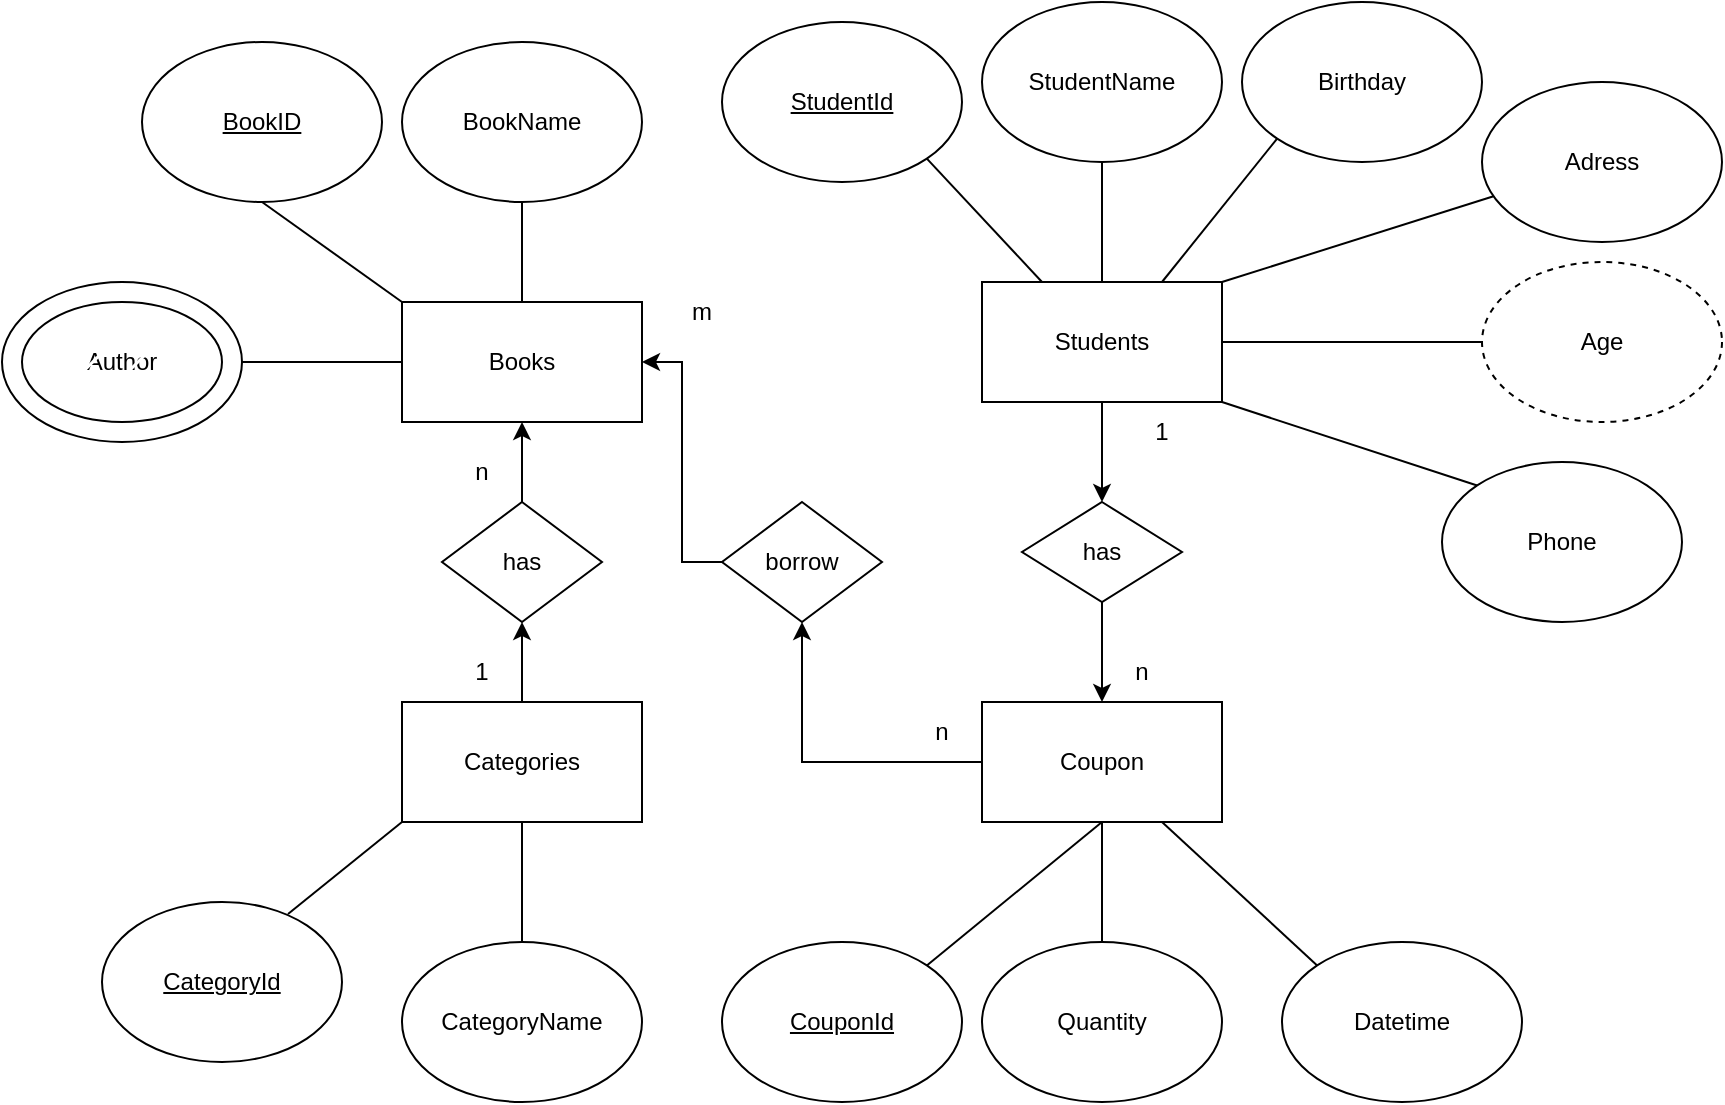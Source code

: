 <mxfile version="22.1.2" type="device">
  <diagram name="Page-1" id="R1XeYjZdsowj-hHaqlZQ">
    <mxGraphModel dx="2268" dy="828" grid="1" gridSize="10" guides="1" tooltips="1" connect="1" arrows="1" fold="1" page="1" pageScale="1" pageWidth="850" pageHeight="1100" math="0" shadow="0">
      <root>
        <object label="" id="0">
          <mxCell />
        </object>
        <mxCell id="1" parent="0" />
        <mxCell id="ojSTuPoZAaZ2HVn4-64J-1" value="&lt;u&gt;BookID&lt;/u&gt;" style="ellipse;whiteSpace=wrap;html=1;" parent="1" vertex="1">
          <mxGeometry x="-290" y="320" width="120" height="80" as="geometry" />
        </mxCell>
        <mxCell id="ojSTuPoZAaZ2HVn4-64J-2" value="Books" style="rounded=0;whiteSpace=wrap;html=1;" parent="1" vertex="1">
          <mxGeometry x="-160" y="450" width="120" height="60" as="geometry" />
        </mxCell>
        <mxCell id="KVNytuYXQ8SgOfCpywKo-3" style="edgeStyle=orthogonalEdgeStyle;rounded=0;orthogonalLoop=1;jettySize=auto;html=1;" edge="1" parent="1" source="ojSTuPoZAaZ2HVn4-64J-3" target="ojSTuPoZAaZ2HVn4-64J-25">
          <mxGeometry relative="1" as="geometry" />
        </mxCell>
        <mxCell id="ojSTuPoZAaZ2HVn4-64J-3" value="Students" style="rounded=0;whiteSpace=wrap;html=1;" parent="1" vertex="1">
          <mxGeometry x="130" y="440" width="120" height="60" as="geometry" />
        </mxCell>
        <mxCell id="KVNytuYXQ8SgOfCpywKo-8" style="edgeStyle=orthogonalEdgeStyle;rounded=0;orthogonalLoop=1;jettySize=auto;html=1;entryX=0.5;entryY=1;entryDx=0;entryDy=0;" edge="1" parent="1" source="ojSTuPoZAaZ2HVn4-64J-4" target="ojSTuPoZAaZ2HVn4-64J-24">
          <mxGeometry relative="1" as="geometry" />
        </mxCell>
        <mxCell id="ojSTuPoZAaZ2HVn4-64J-4" value="Coupon" style="rounded=0;whiteSpace=wrap;html=1;" parent="1" vertex="1">
          <mxGeometry x="130" y="650" width="120" height="60" as="geometry" />
        </mxCell>
        <mxCell id="ojSTuPoZAaZ2HVn4-64J-35" style="edgeStyle=orthogonalEdgeStyle;rounded=0;orthogonalLoop=1;jettySize=auto;html=1;entryX=0.5;entryY=1;entryDx=0;entryDy=0;" parent="1" source="ojSTuPoZAaZ2HVn4-64J-5" target="ojSTuPoZAaZ2HVn4-64J-31" edge="1">
          <mxGeometry relative="1" as="geometry" />
        </mxCell>
        <mxCell id="ojSTuPoZAaZ2HVn4-64J-5" value="Categories" style="rounded=0;whiteSpace=wrap;html=1;" parent="1" vertex="1">
          <mxGeometry x="-160" y="650" width="120" height="60" as="geometry" />
        </mxCell>
        <mxCell id="ojSTuPoZAaZ2HVn4-64J-6" value="&lt;u&gt;CategoryId&lt;/u&gt;" style="ellipse;whiteSpace=wrap;html=1;" parent="1" vertex="1">
          <mxGeometry x="-310" y="750" width="120" height="80" as="geometry" />
        </mxCell>
        <mxCell id="ojSTuPoZAaZ2HVn4-64J-7" value="CategoryName" style="ellipse;whiteSpace=wrap;html=1;" parent="1" vertex="1">
          <mxGeometry x="-160" y="770" width="120" height="80" as="geometry" />
        </mxCell>
        <mxCell id="ojSTuPoZAaZ2HVn4-64J-8" value="BookName" style="ellipse;whiteSpace=wrap;html=1;" parent="1" vertex="1">
          <mxGeometry x="-160" y="320" width="120" height="80" as="geometry" />
        </mxCell>
        <mxCell id="ojSTuPoZAaZ2HVn4-64J-9" value="&lt;u&gt;StudentId&lt;/u&gt;" style="ellipse;whiteSpace=wrap;html=1;" parent="1" vertex="1">
          <mxGeometry y="310" width="120" height="80" as="geometry" />
        </mxCell>
        <mxCell id="ojSTuPoZAaZ2HVn4-64J-10" value="StudentName" style="ellipse;whiteSpace=wrap;html=1;" parent="1" vertex="1">
          <mxGeometry x="130" y="300" width="120" height="80" as="geometry" />
        </mxCell>
        <mxCell id="ojSTuPoZAaZ2HVn4-64J-12" value="Birthday" style="ellipse;whiteSpace=wrap;html=1;" parent="1" vertex="1">
          <mxGeometry x="260" y="300" width="120" height="80" as="geometry" />
        </mxCell>
        <mxCell id="ojSTuPoZAaZ2HVn4-64J-13" value="Age" style="ellipse;whiteSpace=wrap;html=1;dashed=1;" parent="1" vertex="1">
          <mxGeometry x="380" y="430" width="120" height="80" as="geometry" />
        </mxCell>
        <mxCell id="ojSTuPoZAaZ2HVn4-64J-14" value="" style="endArrow=none;html=1;rounded=0;entryX=0;entryY=1;entryDx=0;entryDy=0;exitX=0.75;exitY=0;exitDx=0;exitDy=0;" parent="1" source="ojSTuPoZAaZ2HVn4-64J-3" target="ojSTuPoZAaZ2HVn4-64J-12" edge="1">
          <mxGeometry width="50" height="50" relative="1" as="geometry">
            <mxPoint x="260" y="480" as="sourcePoint" />
            <mxPoint x="310" y="430" as="targetPoint" />
          </mxGeometry>
        </mxCell>
        <mxCell id="ojSTuPoZAaZ2HVn4-64J-15" value="" style="endArrow=none;html=1;rounded=0;entryX=0;entryY=0.5;entryDx=0;entryDy=0;exitX=1;exitY=0.5;exitDx=0;exitDy=0;" parent="1" source="ojSTuPoZAaZ2HVn4-64J-3" target="ojSTuPoZAaZ2HVn4-64J-13" edge="1">
          <mxGeometry width="50" height="50" relative="1" as="geometry">
            <mxPoint x="250" y="560" as="sourcePoint" />
            <mxPoint x="300" y="510" as="targetPoint" />
          </mxGeometry>
        </mxCell>
        <mxCell id="ojSTuPoZAaZ2HVn4-64J-16" value="" style="endArrow=none;html=1;rounded=0;entryX=0.5;entryY=1;entryDx=0;entryDy=0;exitX=0.5;exitY=0;exitDx=0;exitDy=0;" parent="1" source="ojSTuPoZAaZ2HVn4-64J-3" target="ojSTuPoZAaZ2HVn4-64J-10" edge="1">
          <mxGeometry width="50" height="50" relative="1" as="geometry">
            <mxPoint x="60" y="510" as="sourcePoint" />
            <mxPoint x="110" y="460" as="targetPoint" />
          </mxGeometry>
        </mxCell>
        <mxCell id="ojSTuPoZAaZ2HVn4-64J-17" value="" style="endArrow=none;html=1;rounded=0;entryX=1;entryY=1;entryDx=0;entryDy=0;exitX=0.25;exitY=0;exitDx=0;exitDy=0;" parent="1" source="ojSTuPoZAaZ2HVn4-64J-3" target="ojSTuPoZAaZ2HVn4-64J-9" edge="1">
          <mxGeometry width="50" height="50" relative="1" as="geometry">
            <mxPoint x="190" y="440" as="sourcePoint" />
            <mxPoint x="110" y="450" as="targetPoint" />
          </mxGeometry>
        </mxCell>
        <mxCell id="ojSTuPoZAaZ2HVn4-64J-18" value="" style="endArrow=none;html=1;rounded=0;entryX=0;entryY=0;entryDx=0;entryDy=0;exitX=0.5;exitY=1;exitDx=0;exitDy=0;" parent="1" source="ojSTuPoZAaZ2HVn4-64J-1" target="ojSTuPoZAaZ2HVn4-64J-2" edge="1">
          <mxGeometry width="50" height="50" relative="1" as="geometry">
            <mxPoint x="-300" y="480" as="sourcePoint" />
            <mxPoint x="-250" y="430" as="targetPoint" />
          </mxGeometry>
        </mxCell>
        <mxCell id="ojSTuPoZAaZ2HVn4-64J-19" value="" style="endArrow=none;html=1;rounded=0;entryX=0.5;entryY=1;entryDx=0;entryDy=0;exitX=0.5;exitY=0;exitDx=0;exitDy=0;" parent="1" source="ojSTuPoZAaZ2HVn4-64J-2" target="ojSTuPoZAaZ2HVn4-64J-8" edge="1">
          <mxGeometry width="50" height="50" relative="1" as="geometry">
            <mxPoint x="-320" y="530" as="sourcePoint" />
            <mxPoint x="-270" y="480" as="targetPoint" />
          </mxGeometry>
        </mxCell>
        <mxCell id="ojSTuPoZAaZ2HVn4-64J-20" value="" style="endArrow=none;html=1;rounded=0;entryX=0.5;entryY=1;entryDx=0;entryDy=0;exitX=0.5;exitY=0;exitDx=0;exitDy=0;" parent="1" source="ojSTuPoZAaZ2HVn4-64J-7" target="ojSTuPoZAaZ2HVn4-64J-5" edge="1">
          <mxGeometry width="50" height="50" relative="1" as="geometry">
            <mxPoint x="-160" y="760" as="sourcePoint" />
            <mxPoint x="-110" y="710" as="targetPoint" />
          </mxGeometry>
        </mxCell>
        <mxCell id="ojSTuPoZAaZ2HVn4-64J-21" value="" style="endArrow=none;html=1;rounded=0;entryX=0;entryY=1;entryDx=0;entryDy=0;exitX=0.775;exitY=0.075;exitDx=0;exitDy=0;exitPerimeter=0;" parent="1" source="ojSTuPoZAaZ2HVn4-64J-6" target="ojSTuPoZAaZ2HVn4-64J-5" edge="1">
          <mxGeometry width="50" height="50" relative="1" as="geometry">
            <mxPoint x="-310" y="740" as="sourcePoint" />
            <mxPoint x="-260" y="690" as="targetPoint" />
          </mxGeometry>
        </mxCell>
        <mxCell id="ojSTuPoZAaZ2HVn4-64J-22" value="&lt;u&gt;CouponId&lt;/u&gt;" style="ellipse;whiteSpace=wrap;html=1;" parent="1" vertex="1">
          <mxGeometry y="770" width="120" height="80" as="geometry" />
        </mxCell>
        <mxCell id="ojSTuPoZAaZ2HVn4-64J-23" value="Quantity" style="ellipse;whiteSpace=wrap;html=1;" parent="1" vertex="1">
          <mxGeometry x="130" y="770" width="120" height="80" as="geometry" />
        </mxCell>
        <mxCell id="KVNytuYXQ8SgOfCpywKo-9" style="edgeStyle=orthogonalEdgeStyle;rounded=0;orthogonalLoop=1;jettySize=auto;html=1;entryX=1;entryY=0.5;entryDx=0;entryDy=0;" edge="1" parent="1" source="ojSTuPoZAaZ2HVn4-64J-24" target="ojSTuPoZAaZ2HVn4-64J-2">
          <mxGeometry relative="1" as="geometry" />
        </mxCell>
        <mxCell id="ojSTuPoZAaZ2HVn4-64J-24" value="borrow" style="rhombus;whiteSpace=wrap;html=1;" parent="1" vertex="1">
          <mxGeometry y="550" width="80" height="60" as="geometry" />
        </mxCell>
        <mxCell id="KVNytuYXQ8SgOfCpywKo-4" style="edgeStyle=orthogonalEdgeStyle;rounded=0;orthogonalLoop=1;jettySize=auto;html=1;entryX=0.5;entryY=0;entryDx=0;entryDy=0;" edge="1" parent="1" source="ojSTuPoZAaZ2HVn4-64J-25" target="ojSTuPoZAaZ2HVn4-64J-4">
          <mxGeometry relative="1" as="geometry" />
        </mxCell>
        <mxCell id="ojSTuPoZAaZ2HVn4-64J-25" value="has" style="rhombus;whiteSpace=wrap;html=1;" parent="1" vertex="1">
          <mxGeometry x="150" y="550" width="80" height="50" as="geometry" />
        </mxCell>
        <mxCell id="ojSTuPoZAaZ2HVn4-64J-33" style="edgeStyle=orthogonalEdgeStyle;rounded=0;orthogonalLoop=1;jettySize=auto;html=1;entryX=0.5;entryY=1;entryDx=0;entryDy=0;" parent="1" source="ojSTuPoZAaZ2HVn4-64J-31" target="ojSTuPoZAaZ2HVn4-64J-2" edge="1">
          <mxGeometry relative="1" as="geometry" />
        </mxCell>
        <mxCell id="ojSTuPoZAaZ2HVn4-64J-31" value="has" style="rhombus;whiteSpace=wrap;html=1;" parent="1" vertex="1">
          <mxGeometry x="-140" y="550" width="80" height="60" as="geometry" />
        </mxCell>
        <mxCell id="ojSTuPoZAaZ2HVn4-64J-36" value="Datetime" style="ellipse;whiteSpace=wrap;html=1;" parent="1" vertex="1">
          <mxGeometry x="280" y="770" width="120" height="80" as="geometry" />
        </mxCell>
        <mxCell id="ojSTuPoZAaZ2HVn4-64J-37" value="" style="endArrow=none;html=1;rounded=0;exitX=1;exitY=0;exitDx=0;exitDy=0;" parent="1" source="ojSTuPoZAaZ2HVn4-64J-22" edge="1">
          <mxGeometry width="50" height="50" relative="1" as="geometry">
            <mxPoint x="130" y="760" as="sourcePoint" />
            <mxPoint x="190" y="710" as="targetPoint" />
          </mxGeometry>
        </mxCell>
        <mxCell id="ojSTuPoZAaZ2HVn4-64J-38" value="" style="endArrow=none;html=1;rounded=0;entryX=0.5;entryY=1;entryDx=0;entryDy=0;exitX=0.5;exitY=0;exitDx=0;exitDy=0;" parent="1" source="ojSTuPoZAaZ2HVn4-64J-23" target="ojSTuPoZAaZ2HVn4-64J-4" edge="1">
          <mxGeometry width="50" height="50" relative="1" as="geometry">
            <mxPoint x="220" y="910" as="sourcePoint" />
            <mxPoint x="270" y="860" as="targetPoint" />
          </mxGeometry>
        </mxCell>
        <mxCell id="ojSTuPoZAaZ2HVn4-64J-39" value="" style="endArrow=none;html=1;rounded=0;entryX=0;entryY=0;entryDx=0;entryDy=0;exitX=0.75;exitY=1;exitDx=0;exitDy=0;" parent="1" source="ojSTuPoZAaZ2HVn4-64J-4" target="ojSTuPoZAaZ2HVn4-64J-36" edge="1">
          <mxGeometry width="50" height="50" relative="1" as="geometry">
            <mxPoint x="290" y="730" as="sourcePoint" />
            <mxPoint x="340" y="680" as="targetPoint" />
          </mxGeometry>
        </mxCell>
        <mxCell id="ojSTuPoZAaZ2HVn4-64J-40" value="Author" style="ellipse;whiteSpace=wrap;html=1;" parent="1" vertex="1">
          <mxGeometry x="-360" y="440" width="120" height="80" as="geometry" />
        </mxCell>
        <mxCell id="ojSTuPoZAaZ2HVn4-64J-41" value="" style="endArrow=none;html=1;rounded=0;exitX=1;exitY=0.5;exitDx=0;exitDy=0;entryX=0;entryY=0.5;entryDx=0;entryDy=0;" parent="1" source="ojSTuPoZAaZ2HVn4-64J-40" target="ojSTuPoZAaZ2HVn4-64J-2" edge="1">
          <mxGeometry width="50" height="50" relative="1" as="geometry">
            <mxPoint x="-260" y="570" as="sourcePoint" />
            <mxPoint x="-170" y="480" as="targetPoint" />
          </mxGeometry>
        </mxCell>
        <mxCell id="ojSTuPoZAaZ2HVn4-64J-42" value="" style="ellipse;whiteSpace=wrap;html=1;fillStyle=hatch;" parent="1" vertex="1">
          <mxGeometry x="-350" y="450" width="100" height="60" as="geometry" />
        </mxCell>
        <mxCell id="ojSTuPoZAaZ2HVn4-64J-43" value="Phone" style="ellipse;whiteSpace=wrap;html=1;" parent="1" vertex="1">
          <mxGeometry x="360" y="530" width="120" height="80" as="geometry" />
        </mxCell>
        <mxCell id="ojSTuPoZAaZ2HVn4-64J-44" value="" style="endArrow=none;html=1;rounded=0;entryX=0;entryY=0;entryDx=0;entryDy=0;exitX=1;exitY=1;exitDx=0;exitDy=0;" parent="1" source="ojSTuPoZAaZ2HVn4-64J-3" target="ojSTuPoZAaZ2HVn4-64J-43" edge="1">
          <mxGeometry width="50" height="50" relative="1" as="geometry">
            <mxPoint x="250" y="560" as="sourcePoint" />
            <mxPoint x="320" y="530" as="targetPoint" />
          </mxGeometry>
        </mxCell>
        <mxCell id="ojSTuPoZAaZ2HVn4-64J-45" value="Adress" style="ellipse;whiteSpace=wrap;html=1;" parent="1" vertex="1">
          <mxGeometry x="380" y="340" width="120" height="80" as="geometry" />
        </mxCell>
        <mxCell id="ojSTuPoZAaZ2HVn4-64J-46" value="" style="endArrow=none;html=1;rounded=0;exitX=1;exitY=0;exitDx=0;exitDy=0;" parent="1" source="ojSTuPoZAaZ2HVn4-64J-3" target="ojSTuPoZAaZ2HVn4-64J-45" edge="1">
          <mxGeometry width="50" height="50" relative="1" as="geometry">
            <mxPoint x="300" y="470" as="sourcePoint" />
            <mxPoint x="350" y="420" as="targetPoint" />
          </mxGeometry>
        </mxCell>
        <mxCell id="KVNytuYXQ8SgOfCpywKo-1" value="1" style="text;html=1;strokeColor=none;fillColor=none;align=center;verticalAlign=middle;whiteSpace=wrap;rounded=0;" vertex="1" parent="1">
          <mxGeometry x="-150" y="620" width="60" height="30" as="geometry" />
        </mxCell>
        <mxCell id="KVNytuYXQ8SgOfCpywKo-2" value="n" style="text;html=1;strokeColor=none;fillColor=none;align=center;verticalAlign=middle;whiteSpace=wrap;rounded=0;" vertex="1" parent="1">
          <mxGeometry x="-150" y="520" width="60" height="30" as="geometry" />
        </mxCell>
        <mxCell id="KVNytuYXQ8SgOfCpywKo-5" value="1" style="text;html=1;strokeColor=none;fillColor=none;align=center;verticalAlign=middle;whiteSpace=wrap;rounded=0;" vertex="1" parent="1">
          <mxGeometry x="190" y="500" width="60" height="30" as="geometry" />
        </mxCell>
        <mxCell id="KVNytuYXQ8SgOfCpywKo-7" value="n" style="text;html=1;strokeColor=none;fillColor=none;align=center;verticalAlign=middle;whiteSpace=wrap;rounded=0;" vertex="1" parent="1">
          <mxGeometry x="180" y="620" width="60" height="30" as="geometry" />
        </mxCell>
        <mxCell id="KVNytuYXQ8SgOfCpywKo-10" value="n" style="text;html=1;strokeColor=none;fillColor=none;align=center;verticalAlign=middle;whiteSpace=wrap;rounded=0;" vertex="1" parent="1">
          <mxGeometry x="80" y="650" width="60" height="30" as="geometry" />
        </mxCell>
        <mxCell id="KVNytuYXQ8SgOfCpywKo-11" value="m" style="text;html=1;strokeColor=none;fillColor=none;align=center;verticalAlign=middle;whiteSpace=wrap;rounded=0;" vertex="1" parent="1">
          <mxGeometry x="-40" y="440" width="60" height="30" as="geometry" />
        </mxCell>
      </root>
    </mxGraphModel>
  </diagram>
</mxfile>
